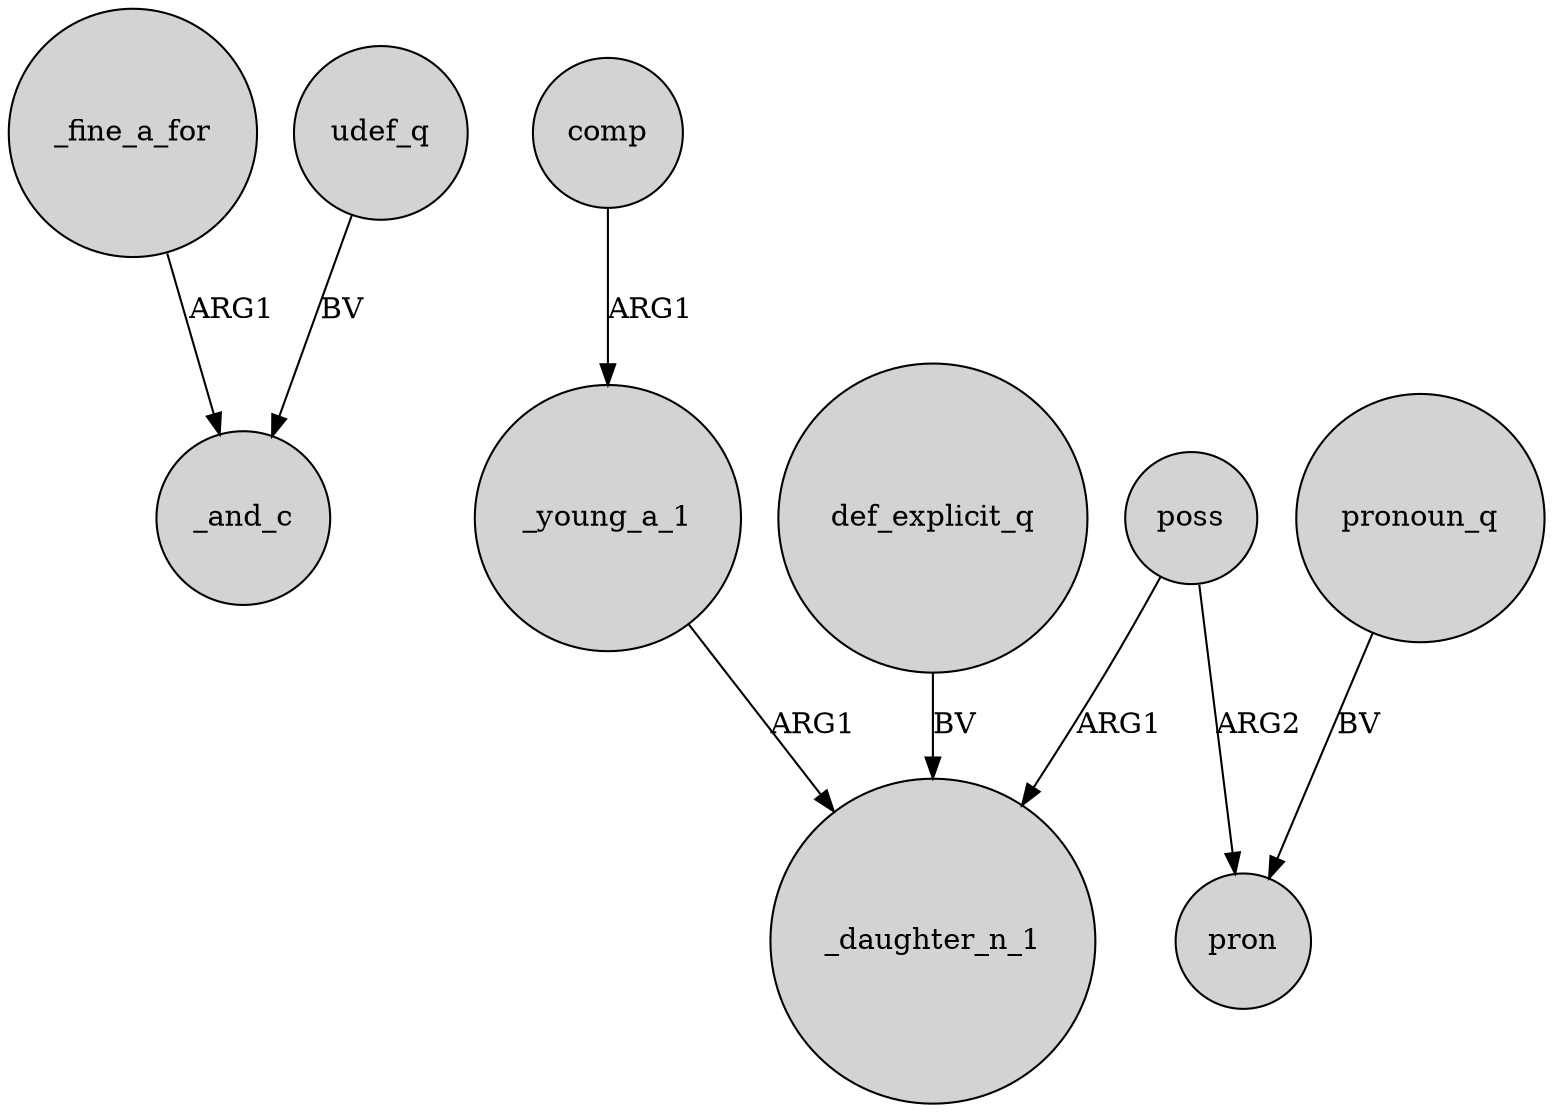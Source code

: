 digraph {
	node [shape=circle style=filled]
	_fine_a_for -> _and_c [label=ARG1]
	comp -> _young_a_1 [label=ARG1]
	poss -> pron [label=ARG2]
	udef_q -> _and_c [label=BV]
	def_explicit_q -> _daughter_n_1 [label=BV]
	_young_a_1 -> _daughter_n_1 [label=ARG1]
	poss -> _daughter_n_1 [label=ARG1]
	pronoun_q -> pron [label=BV]
}

